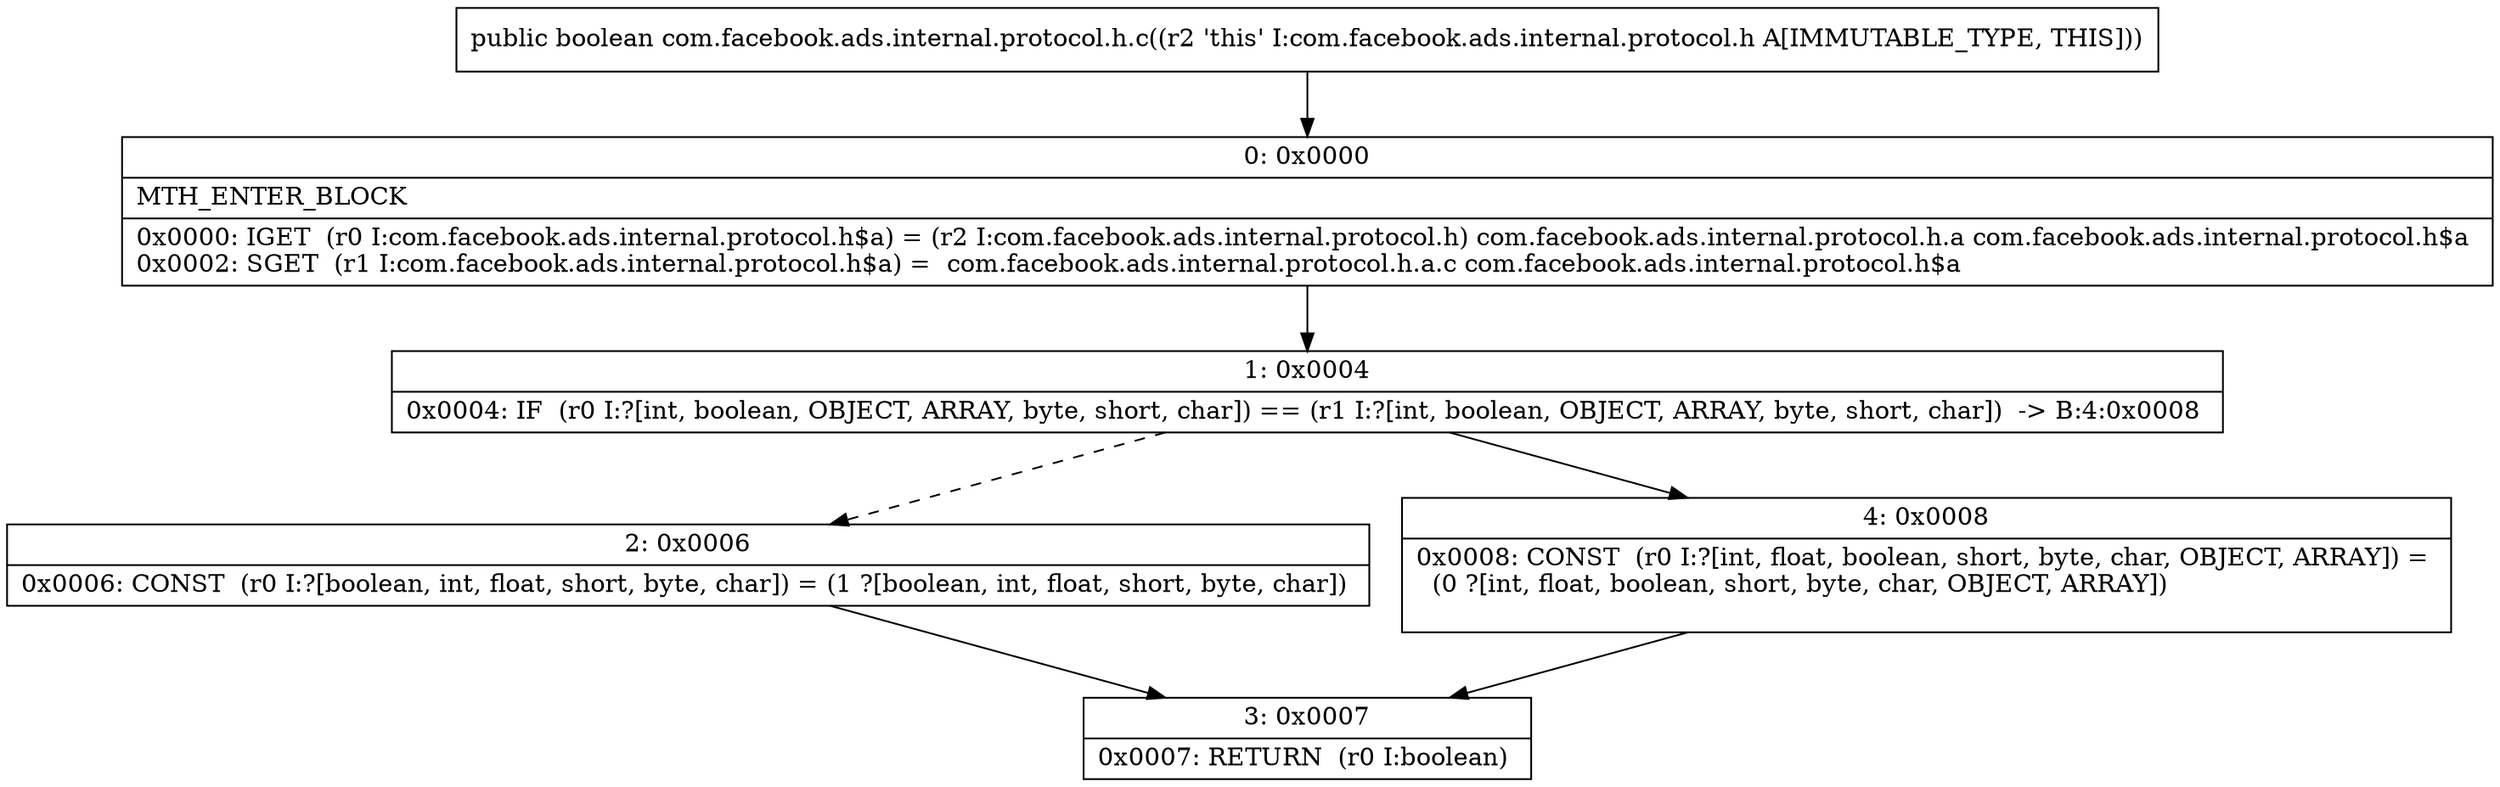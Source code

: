 digraph "CFG forcom.facebook.ads.internal.protocol.h.c()Z" {
Node_0 [shape=record,label="{0\:\ 0x0000|MTH_ENTER_BLOCK\l|0x0000: IGET  (r0 I:com.facebook.ads.internal.protocol.h$a) = (r2 I:com.facebook.ads.internal.protocol.h) com.facebook.ads.internal.protocol.h.a com.facebook.ads.internal.protocol.h$a \l0x0002: SGET  (r1 I:com.facebook.ads.internal.protocol.h$a) =  com.facebook.ads.internal.protocol.h.a.c com.facebook.ads.internal.protocol.h$a \l}"];
Node_1 [shape=record,label="{1\:\ 0x0004|0x0004: IF  (r0 I:?[int, boolean, OBJECT, ARRAY, byte, short, char]) == (r1 I:?[int, boolean, OBJECT, ARRAY, byte, short, char])  \-\> B:4:0x0008 \l}"];
Node_2 [shape=record,label="{2\:\ 0x0006|0x0006: CONST  (r0 I:?[boolean, int, float, short, byte, char]) = (1 ?[boolean, int, float, short, byte, char]) \l}"];
Node_3 [shape=record,label="{3\:\ 0x0007|0x0007: RETURN  (r0 I:boolean) \l}"];
Node_4 [shape=record,label="{4\:\ 0x0008|0x0008: CONST  (r0 I:?[int, float, boolean, short, byte, char, OBJECT, ARRAY]) = \l  (0 ?[int, float, boolean, short, byte, char, OBJECT, ARRAY])\l \l}"];
MethodNode[shape=record,label="{public boolean com.facebook.ads.internal.protocol.h.c((r2 'this' I:com.facebook.ads.internal.protocol.h A[IMMUTABLE_TYPE, THIS])) }"];
MethodNode -> Node_0;
Node_0 -> Node_1;
Node_1 -> Node_2[style=dashed];
Node_1 -> Node_4;
Node_2 -> Node_3;
Node_4 -> Node_3;
}

